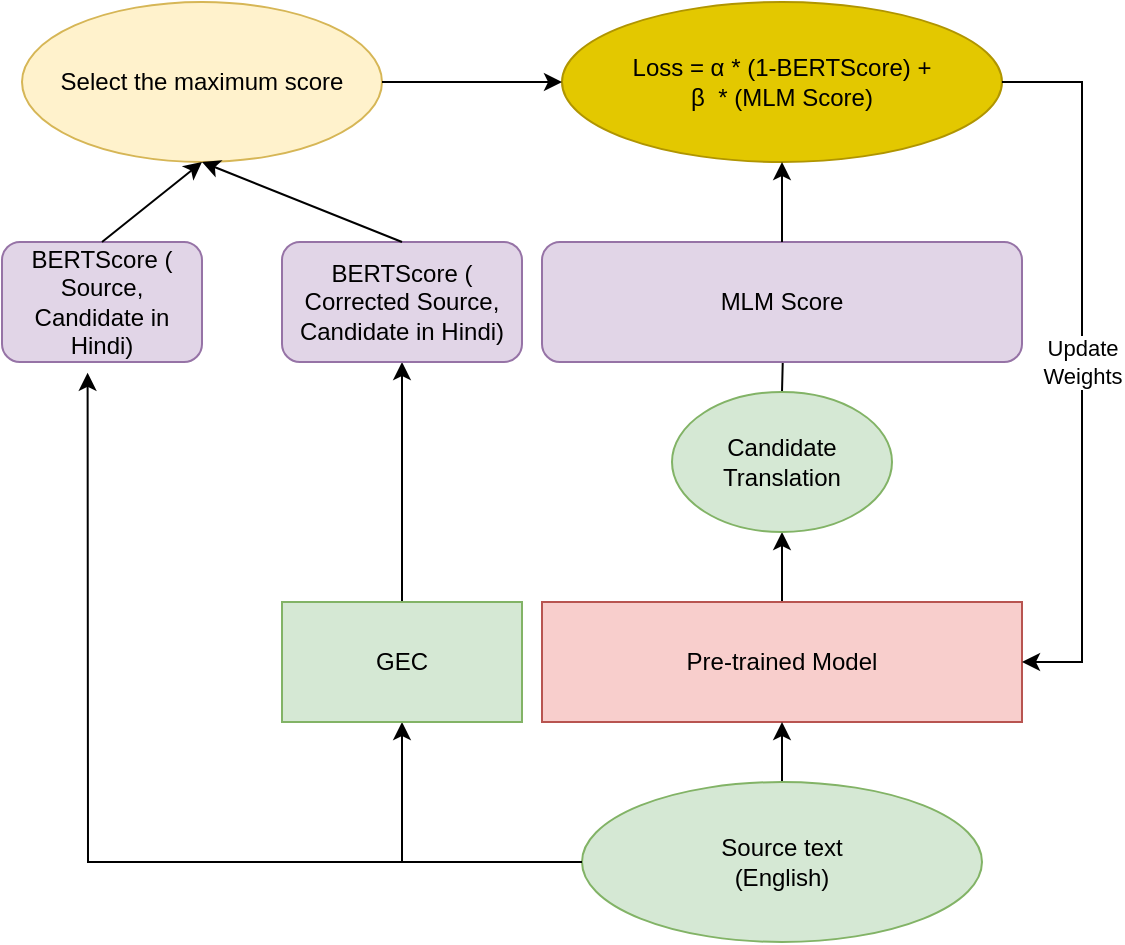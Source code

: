 <mxfile version="20.8.5" type="github">
  <diagram id="4Yl-0jOA9gWWlVtBT1-1" name="Page-1">
    <mxGraphModel dx="992" dy="559" grid="1" gridSize="10" guides="1" tooltips="1" connect="1" arrows="1" fold="1" page="1" pageScale="1" pageWidth="850" pageHeight="1100" math="0" shadow="0">
      <root>
        <mxCell id="0" />
        <mxCell id="1" parent="0" />
        <mxCell id="TNRDMdXB5AWBM9xc9xOg-1" value="" style="edgeStyle=orthogonalEdgeStyle;rounded=0;orthogonalLoop=1;jettySize=auto;html=1;" parent="1" source="TNRDMdXB5AWBM9xc9xOg-2" edge="1">
          <mxGeometry relative="1" as="geometry">
            <mxPoint x="640" y="585" as="targetPoint" />
          </mxGeometry>
        </mxCell>
        <mxCell id="TNRDMdXB5AWBM9xc9xOg-2" value="Pre-trained Model" style="rounded=0;whiteSpace=wrap;html=1;fillColor=#f8cecc;strokeColor=#b85450;" parent="1" vertex="1">
          <mxGeometry x="520" y="620" width="240" height="60" as="geometry" />
        </mxCell>
        <mxCell id="TNRDMdXB5AWBM9xc9xOg-3" value="" style="edgeStyle=orthogonalEdgeStyle;rounded=0;orthogonalLoop=1;jettySize=auto;html=1;" parent="1" source="TNRDMdXB5AWBM9xc9xOg-4" target="TNRDMdXB5AWBM9xc9xOg-2" edge="1">
          <mxGeometry relative="1" as="geometry" />
        </mxCell>
        <mxCell id="TNRDMdXB5AWBM9xc9xOg-4" value="Source text&lt;br&gt;(English)" style="ellipse;whiteSpace=wrap;html=1;fillColor=#d5e8d4;strokeColor=#82b366;" parent="1" vertex="1">
          <mxGeometry x="540" y="710" width="200" height="80" as="geometry" />
        </mxCell>
        <mxCell id="TNRDMdXB5AWBM9xc9xOg-5" value="" style="edgeStyle=orthogonalEdgeStyle;rounded=0;orthogonalLoop=1;jettySize=auto;html=1;" parent="1" target="TNRDMdXB5AWBM9xc9xOg-10" edge="1">
          <mxGeometry relative="1" as="geometry">
            <mxPoint x="640" y="515" as="sourcePoint" />
          </mxGeometry>
        </mxCell>
        <mxCell id="TNRDMdXB5AWBM9xc9xOg-7" value="" style="endArrow=classic;html=1;rounded=0;exitX=0;exitY=0.5;exitDx=0;exitDy=0;entryX=0.5;entryY=1;entryDx=0;entryDy=0;" parent="1" source="TNRDMdXB5AWBM9xc9xOg-4" target="TNRDMdXB5AWBM9xc9xOg-9" edge="1">
          <mxGeometry width="50" height="50" relative="1" as="geometry">
            <mxPoint x="640" y="560" as="sourcePoint" />
            <mxPoint x="450" y="650" as="targetPoint" />
            <Array as="points">
              <mxPoint x="450" y="750" />
            </Array>
          </mxGeometry>
        </mxCell>
        <mxCell id="TNRDMdXB5AWBM9xc9xOg-8" value="" style="edgeStyle=orthogonalEdgeStyle;rounded=0;orthogonalLoop=1;jettySize=auto;html=1;" parent="1" source="TNRDMdXB5AWBM9xc9xOg-9" target="TNRDMdXB5AWBM9xc9xOg-11" edge="1">
          <mxGeometry relative="1" as="geometry" />
        </mxCell>
        <mxCell id="TNRDMdXB5AWBM9xc9xOg-9" value="GEC" style="rounded=0;whiteSpace=wrap;html=1;fillColor=#d5e8d4;strokeColor=#82b366;" parent="1" vertex="1">
          <mxGeometry x="390" y="620" width="120" height="60" as="geometry" />
        </mxCell>
        <mxCell id="TNRDMdXB5AWBM9xc9xOg-10" value="MLM Score" style="rounded=1;whiteSpace=wrap;html=1;fillColor=#e1d5e7;strokeColor=#9673a6;" parent="1" vertex="1">
          <mxGeometry x="520" y="440" width="240" height="60" as="geometry" />
        </mxCell>
        <mxCell id="TNRDMdXB5AWBM9xc9xOg-11" value="BERTScore ( Corrected Source, Candidate in Hindi)" style="rounded=1;whiteSpace=wrap;html=1;fillColor=#e1d5e7;strokeColor=#9673a6;" parent="1" vertex="1">
          <mxGeometry x="390" y="440" width="120" height="60" as="geometry" />
        </mxCell>
        <mxCell id="TNRDMdXB5AWBM9xc9xOg-13" value="Loss =&amp;nbsp;α&amp;nbsp;* (1-BERTScore) +&lt;br&gt;β&amp;nbsp; * (MLM Score)" style="ellipse;whiteSpace=wrap;html=1;fillColor=#e3c800;fontColor=#000000;strokeColor=#B09500;" parent="1" vertex="1">
          <mxGeometry x="530" y="320" width="220" height="80" as="geometry" />
        </mxCell>
        <mxCell id="TNRDMdXB5AWBM9xc9xOg-22" value="BERTScore ( Source, Candidate in Hindi)" style="rounded=1;whiteSpace=wrap;html=1;fillColor=#e1d5e7;strokeColor=#9673a6;" parent="1" vertex="1">
          <mxGeometry x="250" y="440" width="100" height="60" as="geometry" />
        </mxCell>
        <mxCell id="TNRDMdXB5AWBM9xc9xOg-26" value="" style="endArrow=classic;html=1;rounded=0;entryX=0.428;entryY=1.09;entryDx=0;entryDy=0;entryPerimeter=0;" parent="1" target="TNRDMdXB5AWBM9xc9xOg-22" edge="1">
          <mxGeometry width="50" height="50" relative="1" as="geometry">
            <mxPoint x="450" y="750" as="sourcePoint" />
            <mxPoint x="450" y="480" as="targetPoint" />
            <Array as="points">
              <mxPoint x="293" y="750" />
            </Array>
          </mxGeometry>
        </mxCell>
        <mxCell id="TNRDMdXB5AWBM9xc9xOg-27" value="Select the maximum score" style="ellipse;whiteSpace=wrap;html=1;fillColor=#fff2cc;strokeColor=#d6b656;" parent="1" vertex="1">
          <mxGeometry x="260" y="320" width="180" height="80" as="geometry" />
        </mxCell>
        <mxCell id="5wUSxXZpx9yLeGlzAe6v-2" value="Candidate&lt;br&gt;Translation" style="ellipse;whiteSpace=wrap;html=1;fillColor=#d5e8d4;strokeColor=#82b366;" vertex="1" parent="1">
          <mxGeometry x="585" y="515" width="110" height="70" as="geometry" />
        </mxCell>
        <mxCell id="5wUSxXZpx9yLeGlzAe6v-3" value="" style="endArrow=classic;html=1;rounded=0;exitX=0.5;exitY=0;exitDx=0;exitDy=0;entryX=0.5;entryY=1;entryDx=0;entryDy=0;" edge="1" parent="1" source="TNRDMdXB5AWBM9xc9xOg-22" target="TNRDMdXB5AWBM9xc9xOg-27">
          <mxGeometry width="50" height="50" relative="1" as="geometry">
            <mxPoint x="480" y="530" as="sourcePoint" />
            <mxPoint x="530" y="480" as="targetPoint" />
          </mxGeometry>
        </mxCell>
        <mxCell id="5wUSxXZpx9yLeGlzAe6v-4" value="" style="endArrow=classic;html=1;rounded=0;entryX=0.5;entryY=1;entryDx=0;entryDy=0;exitX=0.5;exitY=0;exitDx=0;exitDy=0;" edge="1" parent="1" source="TNRDMdXB5AWBM9xc9xOg-11" target="TNRDMdXB5AWBM9xc9xOg-27">
          <mxGeometry width="50" height="50" relative="1" as="geometry">
            <mxPoint x="480" y="530" as="sourcePoint" />
            <mxPoint x="530" y="480" as="targetPoint" />
          </mxGeometry>
        </mxCell>
        <mxCell id="5wUSxXZpx9yLeGlzAe6v-5" value="" style="endArrow=classic;html=1;rounded=0;exitX=0.5;exitY=0;exitDx=0;exitDy=0;" edge="1" parent="1" source="TNRDMdXB5AWBM9xc9xOg-10" target="TNRDMdXB5AWBM9xc9xOg-13">
          <mxGeometry width="50" height="50" relative="1" as="geometry">
            <mxPoint x="480" y="530" as="sourcePoint" />
            <mxPoint x="530" y="480" as="targetPoint" />
          </mxGeometry>
        </mxCell>
        <mxCell id="5wUSxXZpx9yLeGlzAe6v-6" value="" style="endArrow=classic;html=1;rounded=0;exitX=1;exitY=0.5;exitDx=0;exitDy=0;" edge="1" parent="1" source="TNRDMdXB5AWBM9xc9xOg-27" target="TNRDMdXB5AWBM9xc9xOg-13">
          <mxGeometry width="50" height="50" relative="1" as="geometry">
            <mxPoint x="480" y="530" as="sourcePoint" />
            <mxPoint x="530" y="480" as="targetPoint" />
          </mxGeometry>
        </mxCell>
        <mxCell id="5wUSxXZpx9yLeGlzAe6v-7" value="" style="endArrow=classic;html=1;rounded=0;exitX=1;exitY=0.5;exitDx=0;exitDy=0;entryX=1;entryY=0.5;entryDx=0;entryDy=0;" edge="1" parent="1" source="TNRDMdXB5AWBM9xc9xOg-13" target="TNRDMdXB5AWBM9xc9xOg-2">
          <mxGeometry relative="1" as="geometry">
            <mxPoint x="460" y="500" as="sourcePoint" />
            <mxPoint x="560" y="500" as="targetPoint" />
            <Array as="points">
              <mxPoint x="790" y="360" />
              <mxPoint x="790" y="650" />
            </Array>
          </mxGeometry>
        </mxCell>
        <mxCell id="5wUSxXZpx9yLeGlzAe6v-8" value="Update&lt;br&gt;Weights" style="edgeLabel;resizable=0;html=1;align=center;verticalAlign=middle;" connectable="0" vertex="1" parent="5wUSxXZpx9yLeGlzAe6v-7">
          <mxGeometry relative="1" as="geometry" />
        </mxCell>
      </root>
    </mxGraphModel>
  </diagram>
</mxfile>
